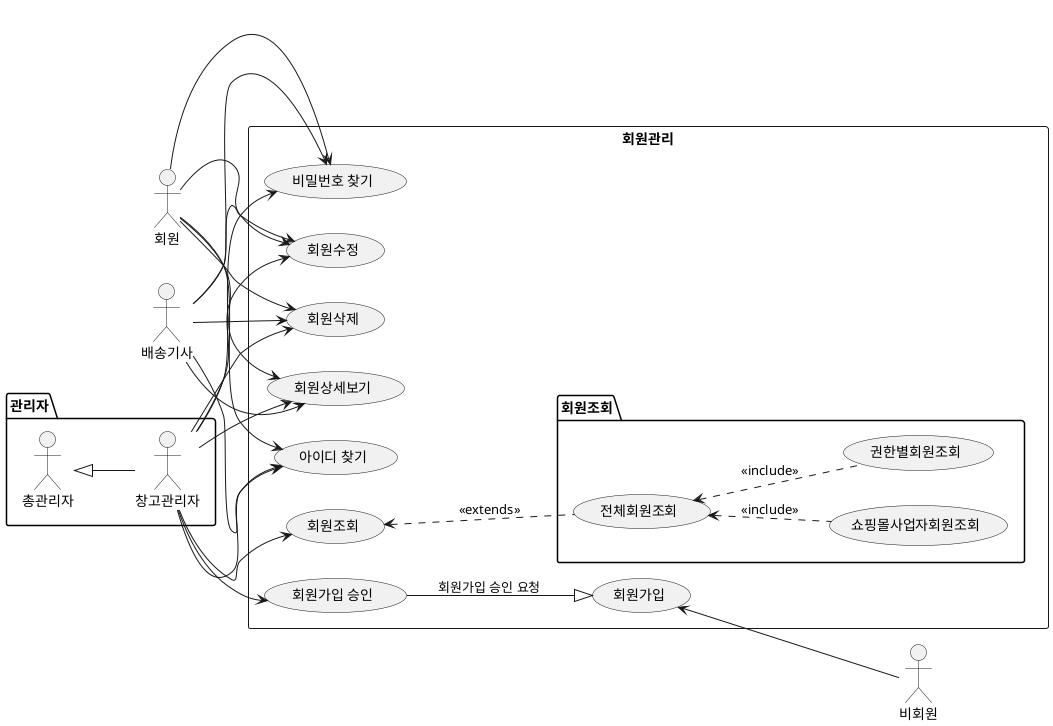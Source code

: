

@startuml


left to right direction

package "관리자"{
actor "창고관리자" as wh_manager
actor "총관리자" as Admin
}

actor "비회원" as unregisterd
actor "회원" as user
actor "배송기사" as delivery


rectangle "회원관리"{

usecase "회원가입 승인" as UC_Approve
usecase "회원조회" as inquiry

package "회원조회"{

Admin<|-- wh_manager
wh_manager-->inquiry

inquiry<..(전체회원조회):<<extends>>
(전체회원조회)<..(권한별회원조회):<<include>>
(전체회원조회)<..(쇼핑몰사업자회원조회):<<include>>
}

(회원가입)<--unregisterd
'(회원가입) --> UC_Approve : 회원가입 승인 요청

wh_manager --> UC_Approve
UC_Approve--|> (회원가입) : 회원가입 승인 요청




user-->(회원수정)
delivery-->(회원수정)
wh_manager-->(회원수정)



user-->(회원삭제)
delivery-->(회원삭제)
wh_manager-->(회원삭제)

'(회원수정)..>(회원삭제):<<extends>>

user-->(아이디 찾기)
delivery-->(아이디 찾기)
wh_manager-->(아이디 찾기)


user-->(비밀번호 찾기)
delivery-->(비밀번호 찾기)
wh_manager-->(비밀번호 찾기)


user-->(회원상세보기)
delivery-->(회원상세보기)
wh_manager-->(회원상세보기)

}
@enduml

